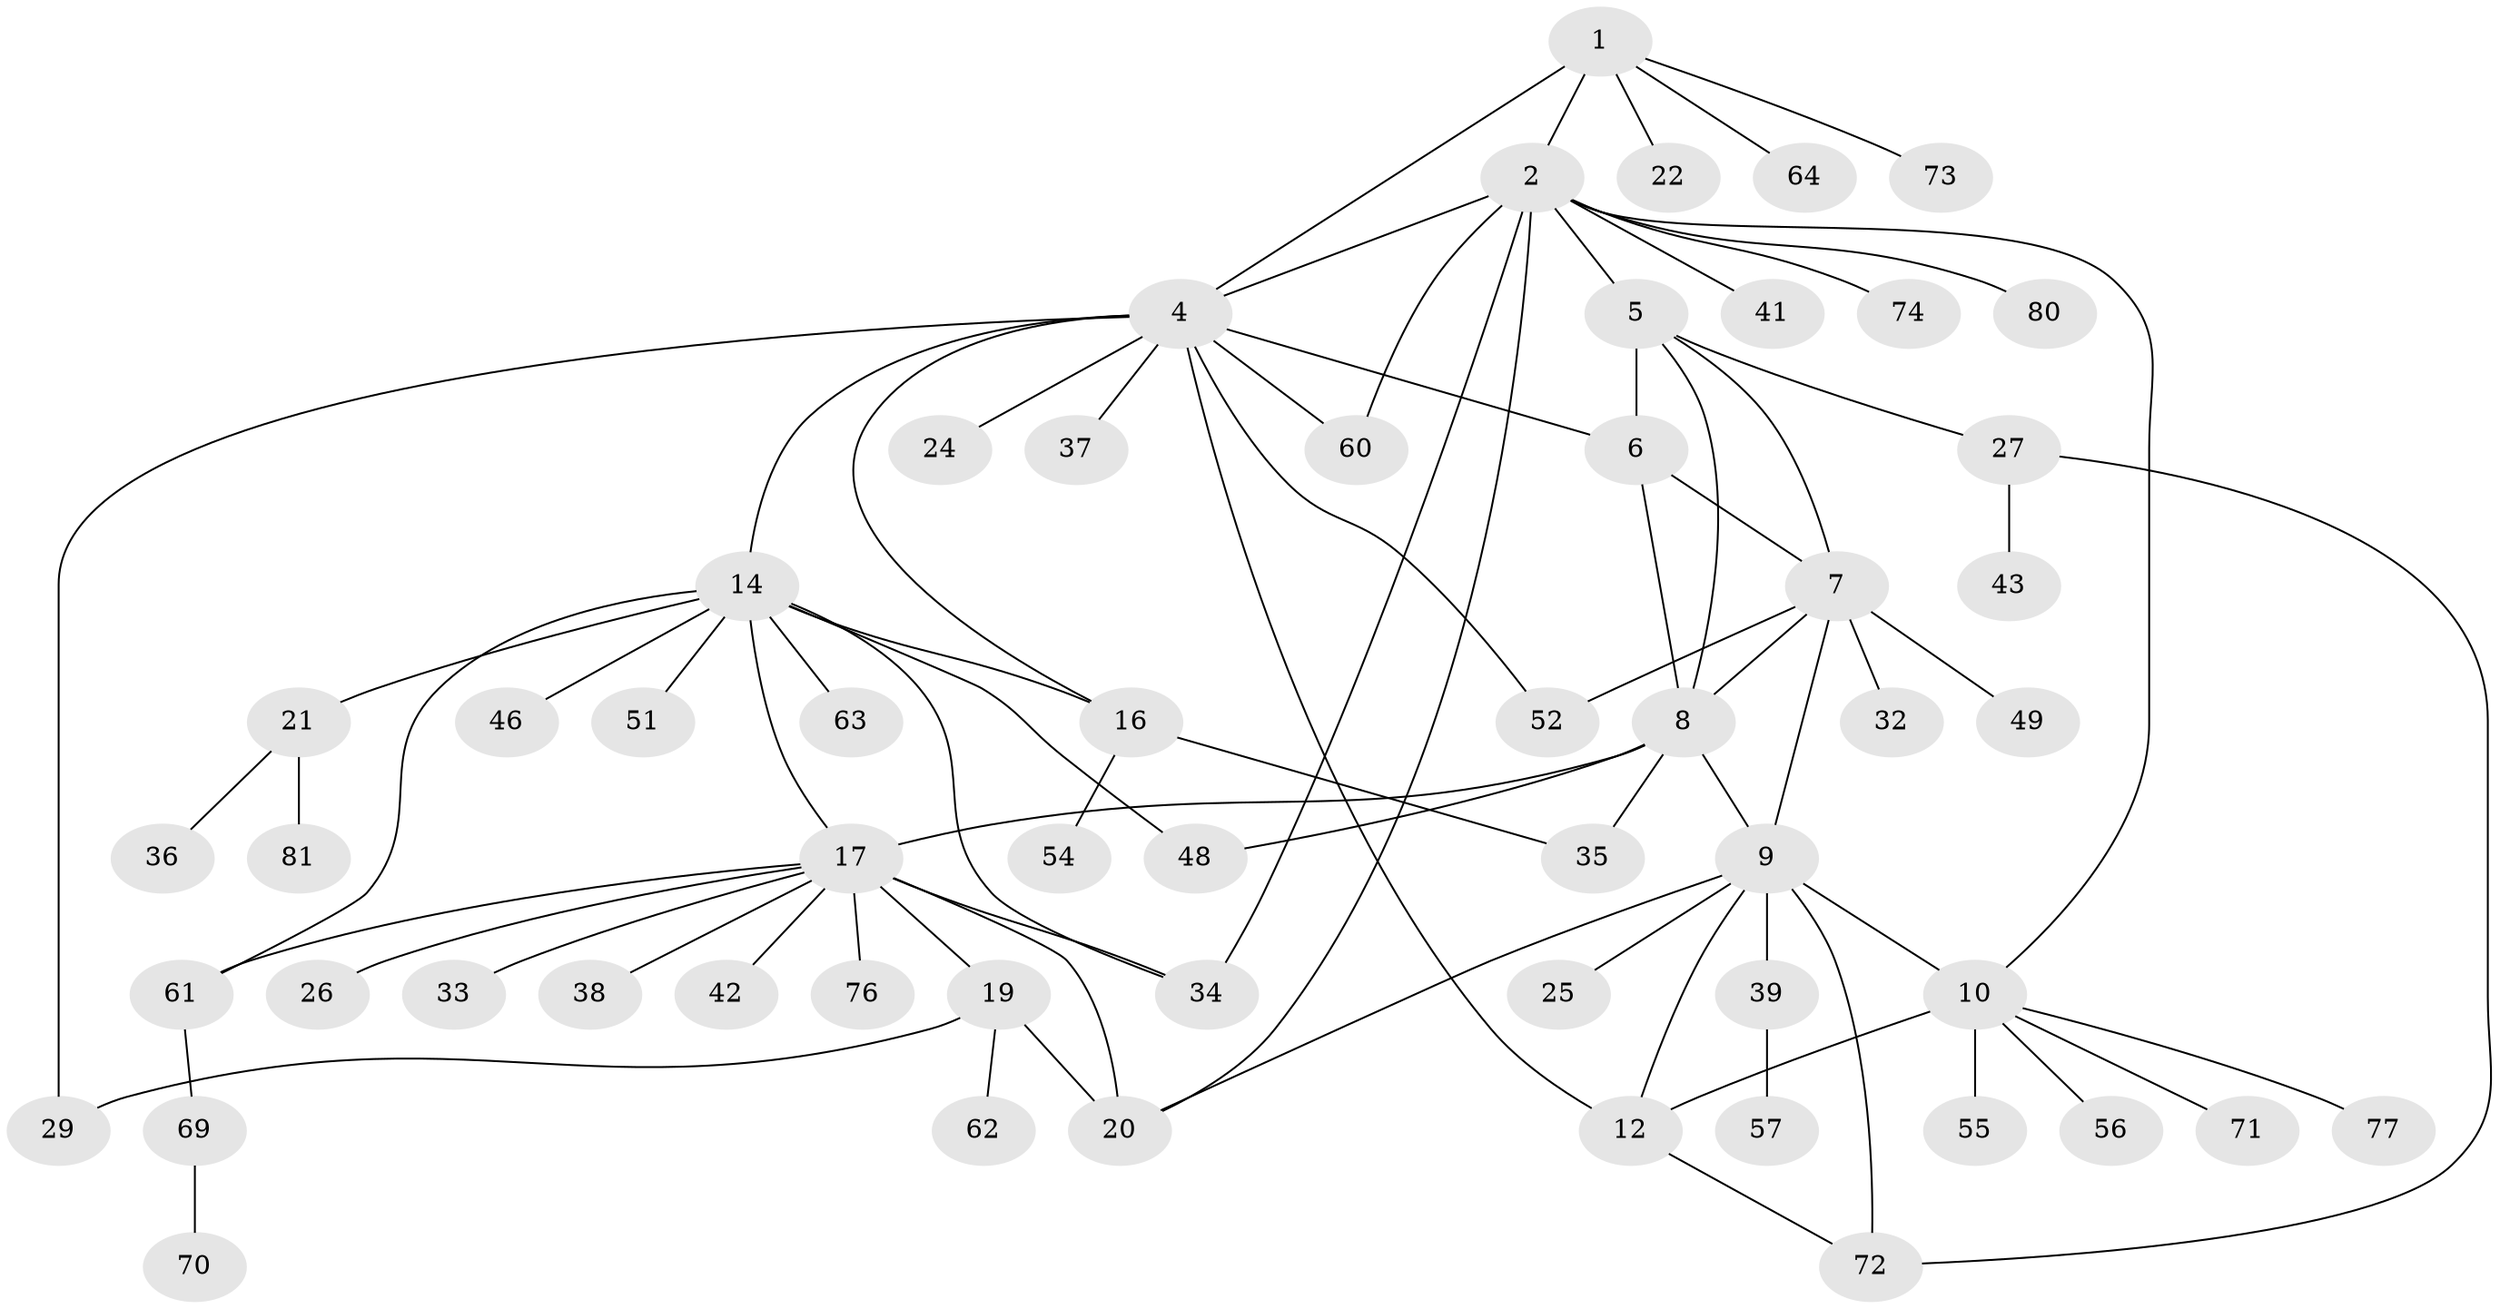 // original degree distribution, {7: 0.024096385542168676, 9: 0.04819277108433735, 5: 0.060240963855421686, 6: 0.07228915662650602, 4: 0.03614457831325301, 8: 0.012048192771084338, 10: 0.012048192771084338, 3: 0.04819277108433735, 1: 0.46987951807228917, 2: 0.21686746987951808}
// Generated by graph-tools (version 1.1) at 2025/42/03/06/25 10:42:13]
// undirected, 57 vertices, 80 edges
graph export_dot {
graph [start="1"]
  node [color=gray90,style=filled];
  1 [super="+23"];
  2 [super="+3"];
  4 [super="+13"];
  5;
  6;
  7 [super="+53"];
  8 [super="+58"];
  9 [super="+47"];
  10 [super="+11"];
  12 [super="+40"];
  14 [super="+15"];
  16 [super="+45"];
  17 [super="+18"];
  19 [super="+50"];
  20 [super="+59"];
  21 [super="+30"];
  22;
  24;
  25 [super="+28"];
  26 [super="+68"];
  27 [super="+79"];
  29 [super="+31"];
  32 [super="+66"];
  33 [super="+75"];
  34 [super="+67"];
  35 [super="+44"];
  36;
  37;
  38;
  39;
  41;
  42;
  43;
  46;
  48;
  49;
  51;
  52;
  54;
  55;
  56;
  57;
  60;
  61 [super="+82"];
  62;
  63 [super="+65"];
  64;
  69;
  70;
  71 [super="+83"];
  72 [super="+78"];
  73;
  74;
  76;
  77;
  80;
  81;
  1 -- 2 [weight=2];
  1 -- 4;
  1 -- 22;
  1 -- 64;
  1 -- 73;
  2 -- 4 [weight=2];
  2 -- 5;
  2 -- 10;
  2 -- 60;
  2 -- 74;
  2 -- 80;
  2 -- 20;
  2 -- 41;
  2 -- 34;
  4 -- 24;
  4 -- 37;
  4 -- 6;
  4 -- 12;
  4 -- 14 [weight=2];
  4 -- 16;
  4 -- 52;
  4 -- 60;
  4 -- 29;
  5 -- 6;
  5 -- 7;
  5 -- 8;
  5 -- 27;
  6 -- 7;
  6 -- 8;
  7 -- 8;
  7 -- 9;
  7 -- 32;
  7 -- 49;
  7 -- 52;
  8 -- 48;
  8 -- 17;
  8 -- 9;
  8 -- 35;
  9 -- 10 [weight=2];
  9 -- 12;
  9 -- 20;
  9 -- 25;
  9 -- 39;
  9 -- 72;
  10 -- 12 [weight=2];
  10 -- 55;
  10 -- 77;
  10 -- 71;
  10 -- 56;
  12 -- 72;
  14 -- 16 [weight=2];
  14 -- 21;
  14 -- 48;
  14 -- 34;
  14 -- 46;
  14 -- 17;
  14 -- 51;
  14 -- 61;
  14 -- 63;
  16 -- 35;
  16 -- 54;
  17 -- 19 [weight=2];
  17 -- 20 [weight=2];
  17 -- 26;
  17 -- 61;
  17 -- 33;
  17 -- 34;
  17 -- 38;
  17 -- 42;
  17 -- 76;
  19 -- 20;
  19 -- 29;
  19 -- 62;
  21 -- 36;
  21 -- 81;
  27 -- 43;
  27 -- 72;
  39 -- 57;
  61 -- 69;
  69 -- 70;
}
